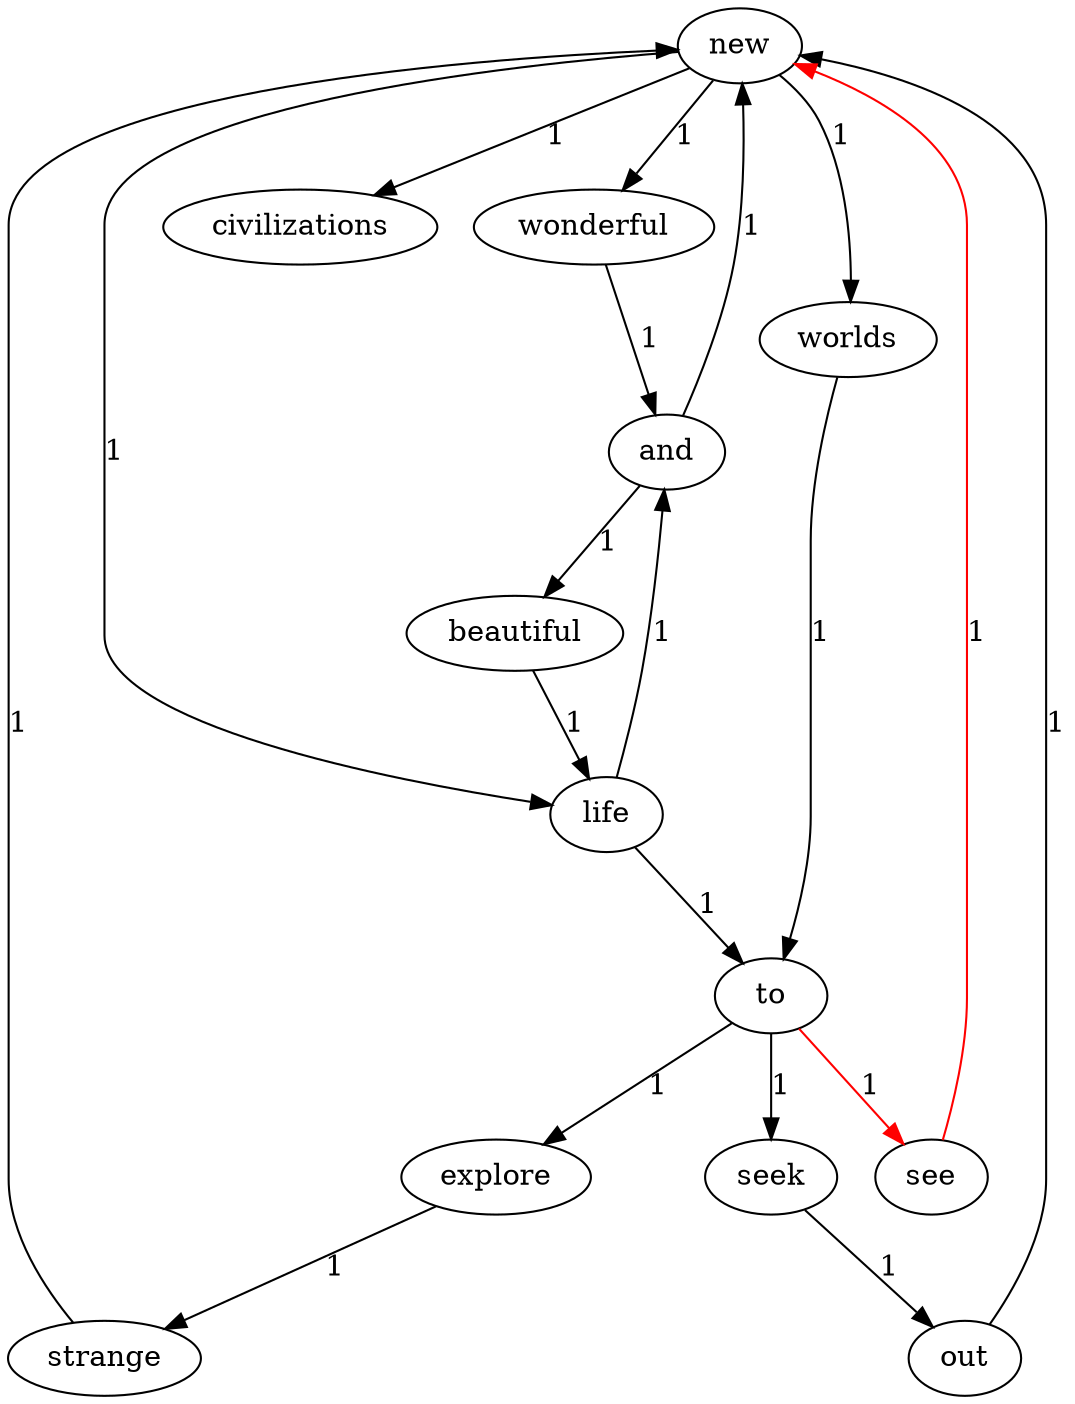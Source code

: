 digraph G {
	new -> worlds [label="1"];
	new -> wonderful [label="1"];
	new -> civilizations [label="1"];
	new -> life [label="1"];
	worlds -> to [label="1"];
	explore -> strange [label="1"];
	wonderful -> and [label="1"];
	seek -> out [label="1"];
	strange -> new [label="1"];
	life -> and [label="1"];
	life -> to [label="1"];
	out -> new [label="1"];
	beautiful -> life [label="1"];
	see -> new [label="1"] [color=red];
	and -> new [label="1"];
	and -> beautiful [label="1"];
	to -> see [label="1"] [color=red];
	to -> explore [label="1"];
	to -> seek [label="1"];
}
